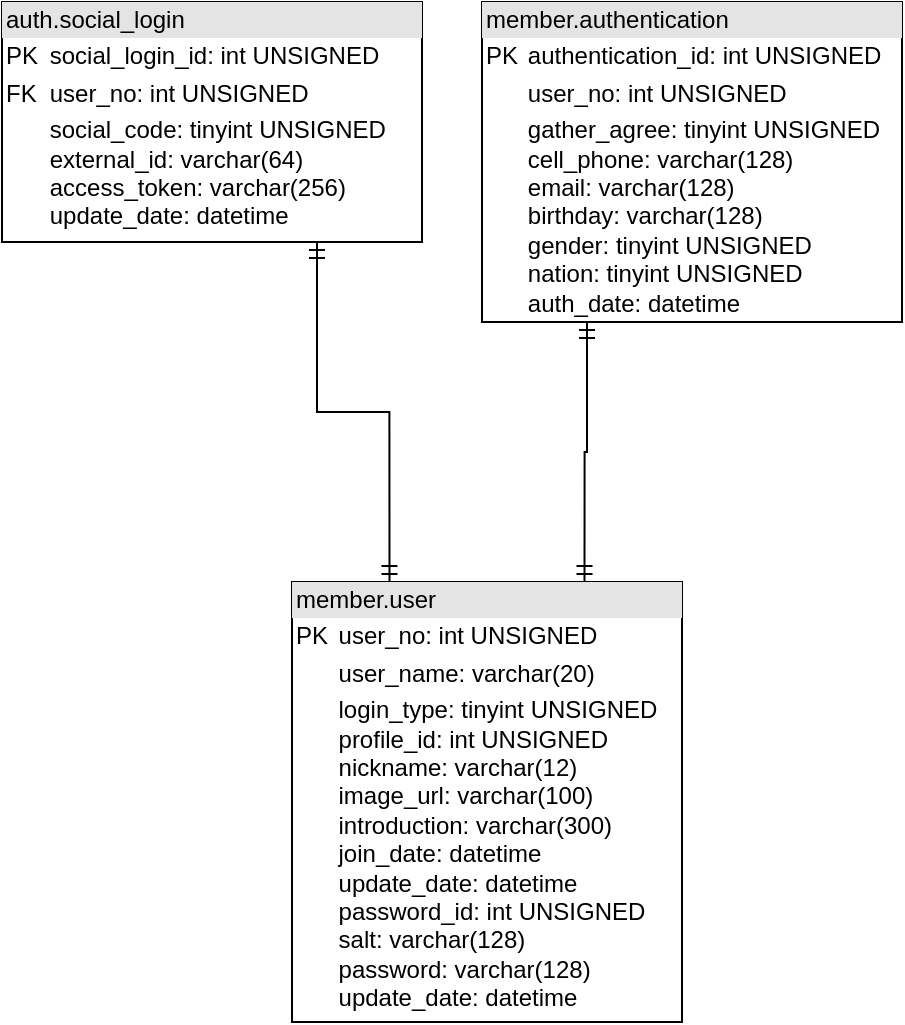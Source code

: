 <mxfile version="21.5.2" type="github">
  <diagram id="j8xyhr3FoICTHfnqtpLg" name="페이지-2">
    <mxGraphModel dx="725" dy="976" grid="1" gridSize="10" guides="1" tooltips="1" connect="1" arrows="1" fold="1" page="1" pageScale="1" pageWidth="1169" pageHeight="827" math="0" shadow="0">
      <root>
        <mxCell id="0" />
        <mxCell id="1" parent="0" />
        <mxCell id="VL3-MT_kZWsQlIxQ3HVy-1" value="&lt;div style=&quot;box-sizing:border-box;width:100%;background:#e4e4e4;padding:2px;&quot;&gt;member.user&lt;/div&gt;&lt;table style=&quot;width:100%;font-size:1em;&quot; cellpadding=&quot;2&quot; cellspacing=&quot;0&quot;&gt;&lt;tbody&gt;&lt;tr&gt;&lt;td&gt;PK&lt;/td&gt;&lt;td&gt;user_no: int UNSIGNED&lt;/td&gt;&lt;/tr&gt;&lt;tr&gt;&lt;td&gt;&lt;br&gt;&lt;/td&gt;&lt;td&gt;user_name: varchar(20)&lt;br&gt;&lt;/td&gt;&lt;/tr&gt;&lt;tr&gt;&lt;td&gt;&lt;/td&gt;&lt;td&gt;login_type: tinyint UNSIGNED&lt;br&gt;profile_id: int UNSIGNED&lt;br&gt;nickname: varchar(12)&lt;br&gt;image_url: varchar(100)&lt;br&gt;introduction: varchar(300)&lt;br&gt;join_date: datetime&lt;br&gt;update_date: datetime&lt;br&gt;password_id: int UNSIGNED&lt;br&gt;salt: varchar(128)&lt;br&gt;password: varchar(128)&lt;br&gt;update_date: datetime&lt;/td&gt;&lt;/tr&gt;&lt;/tbody&gt;&lt;/table&gt;" style="verticalAlign=top;align=left;overflow=fill;html=1;whiteSpace=wrap;" vertex="1" parent="1">
          <mxGeometry x="495" y="400" width="195" height="220" as="geometry" />
        </mxCell>
        <mxCell id="VL3-MT_kZWsQlIxQ3HVy-5" style="edgeStyle=orthogonalEdgeStyle;rounded=0;orthogonalLoop=1;jettySize=auto;html=1;exitX=0.25;exitY=1;exitDx=0;exitDy=0;entryX=0.75;entryY=0;entryDx=0;entryDy=0;endArrow=ERmandOne;endFill=0;startArrow=ERmandOne;startFill=0;" edge="1" parent="1" source="VL3-MT_kZWsQlIxQ3HVy-4" target="VL3-MT_kZWsQlIxQ3HVy-1">
          <mxGeometry relative="1" as="geometry" />
        </mxCell>
        <mxCell id="VL3-MT_kZWsQlIxQ3HVy-4" value="&lt;div style=&quot;box-sizing:border-box;width:100%;background:#e4e4e4;padding:2px;&quot;&gt;member.authentication&lt;/div&gt;&lt;table style=&quot;width:100%;font-size:1em;&quot; cellpadding=&quot;2&quot; cellspacing=&quot;0&quot;&gt;&lt;tbody&gt;&lt;tr&gt;&lt;td&gt;PK&lt;/td&gt;&lt;td&gt;authentication_id: int UNSIGNED&lt;/td&gt;&lt;/tr&gt;&lt;tr&gt;&lt;td&gt;&lt;br&gt;&lt;/td&gt;&lt;td&gt;user_no: int UNSIGNED&lt;/td&gt;&lt;/tr&gt;&lt;tr&gt;&lt;td&gt;&lt;/td&gt;&lt;td&gt;gather_agree: tinyint UNSIGNED&lt;br&gt;cell_phone: varchar(128)&lt;br&gt;email: varchar(128)&lt;br&gt;birthday: varchar(128)&lt;br&gt;gender: tinyint UNSIGNED&lt;br&gt;nation: tinyint UNSIGNED&lt;br&gt;auth_date: datetime&lt;br&gt;&lt;br&gt;&lt;br&gt;&lt;/td&gt;&lt;/tr&gt;&lt;/tbody&gt;&lt;/table&gt;" style="verticalAlign=top;align=left;overflow=fill;html=1;whiteSpace=wrap;" vertex="1" parent="1">
          <mxGeometry x="590" y="110" width="210" height="160" as="geometry" />
        </mxCell>
        <mxCell id="VL3-MT_kZWsQlIxQ3HVy-11" style="edgeStyle=orthogonalEdgeStyle;rounded=0;orthogonalLoop=1;jettySize=auto;html=1;exitX=0.75;exitY=1;exitDx=0;exitDy=0;entryX=0.25;entryY=0;entryDx=0;entryDy=0;startArrow=ERmandOne;startFill=0;endArrow=ERmandOne;endFill=0;" edge="1" parent="1" source="VL3-MT_kZWsQlIxQ3HVy-6" target="VL3-MT_kZWsQlIxQ3HVy-1">
          <mxGeometry relative="1" as="geometry" />
        </mxCell>
        <mxCell id="VL3-MT_kZWsQlIxQ3HVy-6" value="&lt;div style=&quot;box-sizing:border-box;width:100%;background:#e4e4e4;padding:2px;&quot;&gt;auth.social_login&lt;/div&gt;&lt;table style=&quot;width:100%;font-size:1em;&quot; cellpadding=&quot;2&quot; cellspacing=&quot;0&quot;&gt;&lt;tbody&gt;&lt;tr&gt;&lt;td&gt;PK&lt;/td&gt;&lt;td&gt;social_login_id: int UNSIGNED&lt;/td&gt;&lt;/tr&gt;&lt;tr&gt;&lt;td&gt;FK&lt;/td&gt;&lt;td&gt;user_no: int UNSIGNED&lt;/td&gt;&lt;/tr&gt;&lt;tr&gt;&lt;td&gt;&lt;/td&gt;&lt;td&gt;social_code: tinyint UNSIGNED&lt;br&gt;external_id: varchar(64)&lt;br&gt;access_token: varchar(256)&lt;br&gt;update_date: datetime&lt;br&gt;&lt;br&gt;&lt;br&gt;&lt;br&gt;&lt;/td&gt;&lt;/tr&gt;&lt;/tbody&gt;&lt;/table&gt;" style="verticalAlign=top;align=left;overflow=fill;html=1;whiteSpace=wrap;" vertex="1" parent="1">
          <mxGeometry x="350" y="110" width="210" height="120" as="geometry" />
        </mxCell>
      </root>
    </mxGraphModel>
  </diagram>
</mxfile>
